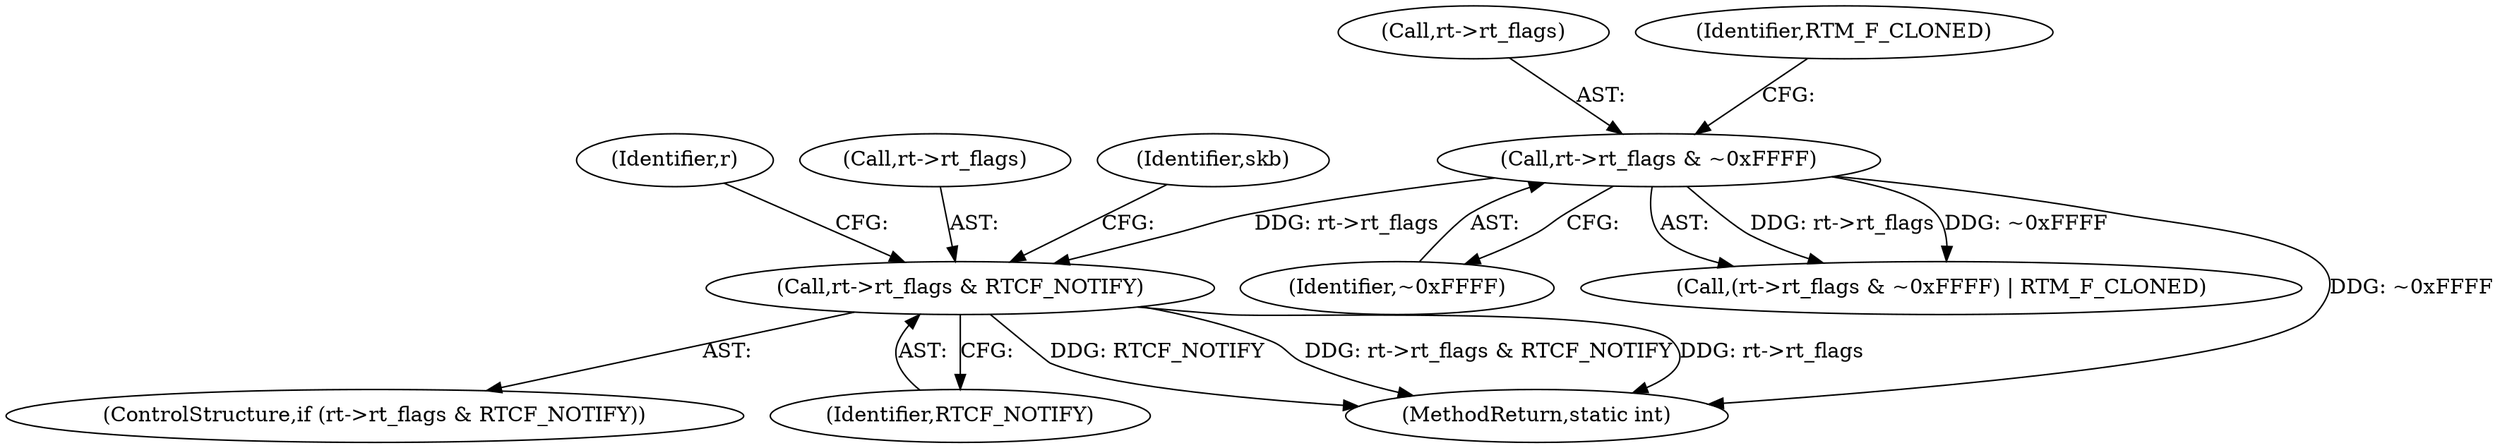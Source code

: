digraph "0_linux_df4d92549f23e1c037e83323aff58a21b3de7fe0_1@pointer" {
"1000209" [label="(Call,rt->rt_flags & RTCF_NOTIFY)"];
"1000202" [label="(Call,rt->rt_flags & ~0xFFFF)"];
"1000216" [label="(Identifier,r)"];
"1000203" [label="(Call,rt->rt_flags)"];
"1000210" [label="(Call,rt->rt_flags)"];
"1000213" [label="(Identifier,RTCF_NOTIFY)"];
"1000202" [label="(Call,rt->rt_flags & ~0xFFFF)"];
"1000209" [label="(Call,rt->rt_flags & RTCF_NOTIFY)"];
"1000208" [label="(ControlStructure,if (rt->rt_flags & RTCF_NOTIFY))"];
"1000223" [label="(Identifier,skb)"];
"1000201" [label="(Call,(rt->rt_flags & ~0xFFFF) | RTM_F_CLONED)"];
"1000483" [label="(MethodReturn,static int)"];
"1000207" [label="(Identifier,RTM_F_CLONED)"];
"1000206" [label="(Identifier,~0xFFFF)"];
"1000209" -> "1000208"  [label="AST: "];
"1000209" -> "1000213"  [label="CFG: "];
"1000210" -> "1000209"  [label="AST: "];
"1000213" -> "1000209"  [label="AST: "];
"1000216" -> "1000209"  [label="CFG: "];
"1000223" -> "1000209"  [label="CFG: "];
"1000209" -> "1000483"  [label="DDG: rt->rt_flags & RTCF_NOTIFY"];
"1000209" -> "1000483"  [label="DDG: rt->rt_flags"];
"1000209" -> "1000483"  [label="DDG: RTCF_NOTIFY"];
"1000202" -> "1000209"  [label="DDG: rt->rt_flags"];
"1000202" -> "1000201"  [label="AST: "];
"1000202" -> "1000206"  [label="CFG: "];
"1000203" -> "1000202"  [label="AST: "];
"1000206" -> "1000202"  [label="AST: "];
"1000207" -> "1000202"  [label="CFG: "];
"1000202" -> "1000483"  [label="DDG: ~0xFFFF"];
"1000202" -> "1000201"  [label="DDG: rt->rt_flags"];
"1000202" -> "1000201"  [label="DDG: ~0xFFFF"];
}
